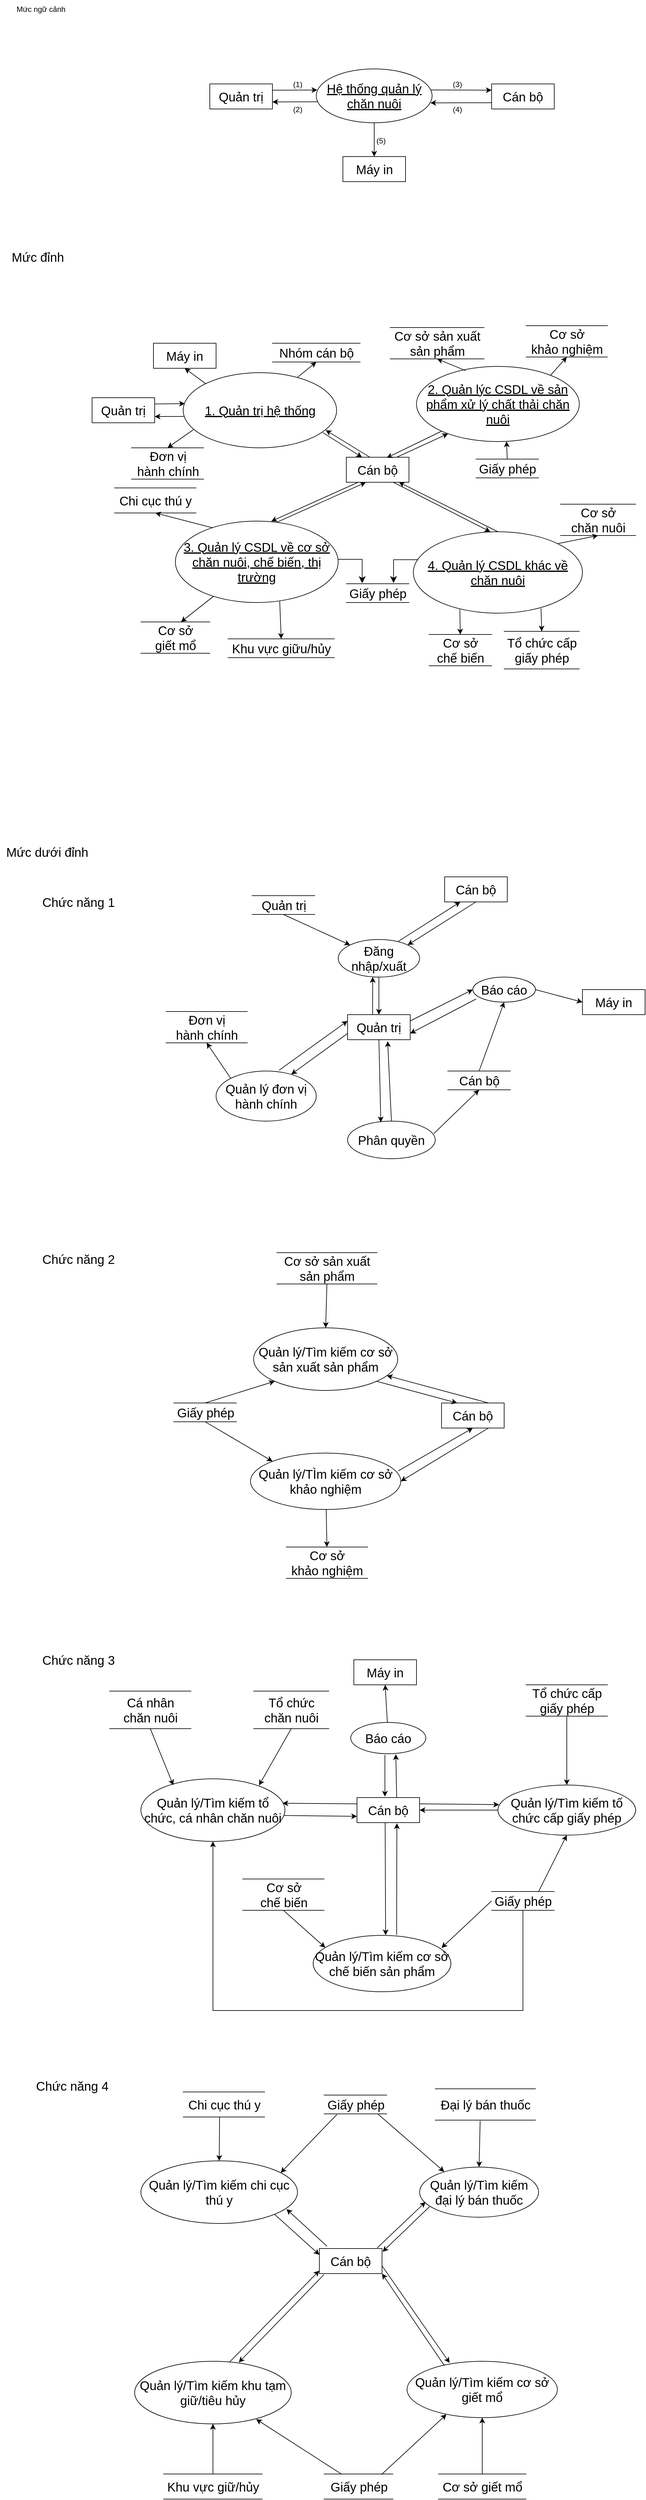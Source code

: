 <mxfile version="21.0.4" type="github">
  <diagram name="Page-1" id="0gvU9ToeIHV35Qbm5U2q">
    <mxGraphModel dx="1877" dy="614" grid="0" gridSize="10" guides="1" tooltips="1" connect="1" arrows="1" fold="1" page="0" pageScale="1" pageWidth="850" pageHeight="1100" math="0" shadow="0">
      <root>
        <mxCell id="0" />
        <mxCell id="1" parent="0" />
        <mxCell id="LT6I_wnhI_jYB2gAYEy_-1" value="Mức ngữ cảnh" style="text;html=1;align=center;verticalAlign=middle;resizable=0;points=[];autosize=1;strokeColor=none;fillColor=none;" parent="1" vertex="1">
          <mxGeometry x="-170" y="70" width="100" height="30" as="geometry" />
        </mxCell>
        <mxCell id="LT6I_wnhI_jYB2gAYEy_-4" value="Máy in" style="whiteSpace=wrap;html=1;align=center;fontSize=20;" parent="1" vertex="1">
          <mxGeometry x="362.5" y="320" width="100" height="40" as="geometry" />
        </mxCell>
        <mxCell id="LT6I_wnhI_jYB2gAYEy_-5" value="Quản trị" style="whiteSpace=wrap;html=1;align=center;fontSize=20;" parent="1" vertex="1">
          <mxGeometry x="150" y="204" width="100" height="40" as="geometry" />
        </mxCell>
        <mxCell id="LT6I_wnhI_jYB2gAYEy_-6" value="Cán bộ" style="whiteSpace=wrap;html=1;align=center;fontSize=20;" parent="1" vertex="1">
          <mxGeometry x="600" y="204" width="100" height="40" as="geometry" />
        </mxCell>
        <mxCell id="LT6I_wnhI_jYB2gAYEy_-8" value="" style="endArrow=classic;html=1;rounded=0;fontSize=20;entryX=0.5;entryY=0;entryDx=0;entryDy=0;exitX=0.5;exitY=1;exitDx=0;exitDy=0;" parent="1" source="LT6I_wnhI_jYB2gAYEy_-24" target="LT6I_wnhI_jYB2gAYEy_-4" edge="1">
          <mxGeometry width="50" height="50" relative="1" as="geometry">
            <mxPoint x="430" y="270" as="sourcePoint" />
            <mxPoint x="320" y="260" as="targetPoint" />
          </mxGeometry>
        </mxCell>
        <mxCell id="LT6I_wnhI_jYB2gAYEy_-10" value="" style="endArrow=classic;html=1;rounded=0;fontSize=20;exitX=0;exitY=0.75;exitDx=0;exitDy=0;entryX=0.985;entryY=0.631;entryDx=0;entryDy=0;entryPerimeter=0;" parent="1" source="LT6I_wnhI_jYB2gAYEy_-6" target="LT6I_wnhI_jYB2gAYEy_-24" edge="1">
          <mxGeometry width="50" height="50" relative="1" as="geometry">
            <mxPoint x="420" y="340" as="sourcePoint" />
            <mxPoint x="520" y="230" as="targetPoint" />
          </mxGeometry>
        </mxCell>
        <mxCell id="LT6I_wnhI_jYB2gAYEy_-11" value="" style="endArrow=classic;html=1;rounded=0;fontSize=20;entryX=0;entryY=0.25;entryDx=0;entryDy=0;exitX=0.99;exitY=0.391;exitDx=0;exitDy=0;exitPerimeter=0;" parent="1" source="LT6I_wnhI_jYB2gAYEy_-24" target="LT6I_wnhI_jYB2gAYEy_-6" edge="1">
          <mxGeometry width="50" height="50" relative="1" as="geometry">
            <mxPoint x="505.0" y="212.5" as="sourcePoint" />
            <mxPoint x="550" y="220" as="targetPoint" />
          </mxGeometry>
        </mxCell>
        <mxCell id="LT6I_wnhI_jYB2gAYEy_-12" value="" style="endArrow=classic;html=1;rounded=0;fontSize=20;entryX=1;entryY=0.719;entryDx=0;entryDy=0;exitX=0.013;exitY=0.61;exitDx=0;exitDy=0;exitPerimeter=0;entryPerimeter=0;" parent="1" source="LT6I_wnhI_jYB2gAYEy_-24" target="LT6I_wnhI_jYB2gAYEy_-5" edge="1">
          <mxGeometry width="50" height="50" relative="1" as="geometry">
            <mxPoint x="345.0" y="235" as="sourcePoint" />
            <mxPoint x="258" y="230" as="targetPoint" />
            <Array as="points" />
          </mxGeometry>
        </mxCell>
        <mxCell id="LT6I_wnhI_jYB2gAYEy_-13" value="" style="endArrow=classic;html=1;rounded=0;fontSize=20;entryX=0.009;entryY=0.392;entryDx=0;entryDy=0;exitX=1;exitY=0.25;exitDx=0;exitDy=0;entryPerimeter=0;" parent="1" source="LT6I_wnhI_jYB2gAYEy_-5" target="LT6I_wnhI_jYB2gAYEy_-24" edge="1">
          <mxGeometry width="50" height="50" relative="1" as="geometry">
            <mxPoint x="260" y="215" as="sourcePoint" />
            <mxPoint x="345.0" y="212.5" as="targetPoint" />
          </mxGeometry>
        </mxCell>
        <mxCell id="LT6I_wnhI_jYB2gAYEy_-15" value="Mức đỉnh" style="text;html=1;align=center;verticalAlign=middle;resizable=0;points=[];autosize=1;strokeColor=none;fillColor=none;fontSize=20;" parent="1" vertex="1">
          <mxGeometry x="-180" y="460" width="110" height="40" as="geometry" />
        </mxCell>
        <mxCell id="LT6I_wnhI_jYB2gAYEy_-24" value="Hệ thống quản lý chăn nuôi" style="ellipse;whiteSpace=wrap;html=1;align=center;fontStyle=4;fontSize=20;" parent="1" vertex="1">
          <mxGeometry x="320" y="180" width="185" height="86" as="geometry" />
        </mxCell>
        <mxCell id="LT6I_wnhI_jYB2gAYEy_-26" value="4. Quản lý CSDL khác về chăn nuôi" style="ellipse;whiteSpace=wrap;html=1;align=center;fontStyle=4;fontSize=20;" parent="1" vertex="1">
          <mxGeometry x="475" y="919" width="270" height="130" as="geometry" />
        </mxCell>
        <mxCell id="LT6I_wnhI_jYB2gAYEy_-27" value="2. Quản lýc CSDL về sản phẩm xử lý chất thải chăn nuôi" style="ellipse;whiteSpace=wrap;html=1;align=center;fontStyle=4;fontSize=20;" parent="1" vertex="1">
          <mxGeometry x="480" y="655" width="260" height="120" as="geometry" />
        </mxCell>
        <mxCell id="LT6I_wnhI_jYB2gAYEy_-28" value="1. Quản trị hệ thống" style="ellipse;whiteSpace=wrap;html=1;align=center;fontStyle=4;fontSize=20;" parent="1" vertex="1">
          <mxGeometry x="107.5" y="665" width="245" height="120" as="geometry" />
        </mxCell>
        <mxCell id="LT6I_wnhI_jYB2gAYEy_-29" value="3. Quản lý CSDL về cơ sở chăn nuôi, chế biến, thị trường" style="ellipse;whiteSpace=wrap;html=1;align=center;fontStyle=4;fontSize=20;" parent="1" vertex="1">
          <mxGeometry x="95" y="902" width="260" height="130" as="geometry" />
        </mxCell>
        <mxCell id="LT6I_wnhI_jYB2gAYEy_-30" value="Quản trị" style="whiteSpace=wrap;html=1;align=center;fontSize=20;" parent="1" vertex="1">
          <mxGeometry x="-38" y="705" width="100" height="40" as="geometry" />
        </mxCell>
        <mxCell id="LT6I_wnhI_jYB2gAYEy_-40" value="Cán bộ" style="whiteSpace=wrap;html=1;align=center;fontSize=20;" parent="1" vertex="1">
          <mxGeometry x="368" y="800" width="100" height="40" as="geometry" />
        </mxCell>
        <mxCell id="LT6I_wnhI_jYB2gAYEy_-41" value="Máy in" style="whiteSpace=wrap;html=1;align=center;fontSize=20;" parent="1" vertex="1">
          <mxGeometry x="60" y="618" width="100" height="40" as="geometry" />
        </mxCell>
        <mxCell id="LT6I_wnhI_jYB2gAYEy_-42" value="Đơn vị&lt;br&gt;hành chính" style="html=1;dashed=0;whitespace=wrap;shape=partialRectangle;right=0;left=0;fontSize=20;" parent="1" vertex="1">
          <mxGeometry x="25" y="785" width="115" height="50" as="geometry" />
        </mxCell>
        <mxCell id="LT6I_wnhI_jYB2gAYEy_-43" value="Nhóm cán bộ" style="html=1;dashed=0;whitespace=wrap;shape=partialRectangle;right=0;left=0;fontSize=20;" parent="1" vertex="1">
          <mxGeometry x="250" y="618" width="140" height="30" as="geometry" />
        </mxCell>
        <mxCell id="LT6I_wnhI_jYB2gAYEy_-44" value="Cơ sở sản xuất &lt;br&gt;sản phẩm" style="html=1;dashed=0;whitespace=wrap;shape=partialRectangle;right=0;left=0;fontSize=20;" parent="1" vertex="1">
          <mxGeometry x="438" y="593" width="150" height="50" as="geometry" />
        </mxCell>
        <mxCell id="LT6I_wnhI_jYB2gAYEy_-45" value="Cơ sở&lt;br&gt;khảo nghiệm" style="html=1;dashed=0;whitespace=wrap;shape=partialRectangle;right=0;left=0;fontSize=20;" parent="1" vertex="1">
          <mxGeometry x="655" y="590" width="130" height="50" as="geometry" />
        </mxCell>
        <mxCell id="LT6I_wnhI_jYB2gAYEy_-46" value="Giấy phép" style="html=1;dashed=0;whitespace=wrap;shape=partialRectangle;right=0;left=0;fontSize=20;" parent="1" vertex="1">
          <mxGeometry x="368" y="1002" width="100" height="30" as="geometry" />
        </mxCell>
        <mxCell id="LT6I_wnhI_jYB2gAYEy_-47" value="Cơ sở&lt;br&gt;chế biến" style="html=1;dashed=0;whitespace=wrap;shape=partialRectangle;right=0;left=0;fontSize=20;" parent="1" vertex="1">
          <mxGeometry x="500" y="1083" width="100" height="50" as="geometry" />
        </mxCell>
        <mxCell id="LT6I_wnhI_jYB2gAYEy_-48" value="Tổ chức cấp&lt;br&gt;giấy phép" style="html=1;dashed=0;whitespace=wrap;shape=partialRectangle;right=0;left=0;fontSize=20;" parent="1" vertex="1">
          <mxGeometry x="620" y="1078" width="120" height="60" as="geometry" />
        </mxCell>
        <mxCell id="LT6I_wnhI_jYB2gAYEy_-49" value="Cơ sở &lt;br&gt;chăn nuôi" style="html=1;dashed=0;whitespace=wrap;shape=partialRectangle;right=0;left=0;fontSize=20;" parent="1" vertex="1">
          <mxGeometry x="710" y="875" width="120" height="50" as="geometry" />
        </mxCell>
        <mxCell id="LT6I_wnhI_jYB2gAYEy_-50" value="Cơ sở&lt;br&gt;giết mổ" style="html=1;dashed=0;whitespace=wrap;shape=partialRectangle;right=0;left=0;fontSize=20;" parent="1" vertex="1">
          <mxGeometry x="40" y="1063" width="110" height="50" as="geometry" />
        </mxCell>
        <mxCell id="LT6I_wnhI_jYB2gAYEy_-51" value="Chi cục thú y" style="html=1;dashed=0;whitespace=wrap;shape=partialRectangle;right=0;left=0;fontSize=20;" parent="1" vertex="1">
          <mxGeometry x="-2" y="849" width="130" height="40" as="geometry" />
        </mxCell>
        <mxCell id="LT6I_wnhI_jYB2gAYEy_-52" value="Khu vực giữu/hủy" style="html=1;dashed=0;whitespace=wrap;shape=partialRectangle;right=0;left=0;fontSize=20;" parent="1" vertex="1">
          <mxGeometry x="179" y="1090" width="170" height="30" as="geometry" />
        </mxCell>
        <mxCell id="LT6I_wnhI_jYB2gAYEy_-53" value="" style="endArrow=classic;html=1;rounded=0;fontSize=20;exitX=1;exitY=0.25;exitDx=0;exitDy=0;entryX=0.011;entryY=0.412;entryDx=0;entryDy=0;entryPerimeter=0;" parent="1" source="LT6I_wnhI_jYB2gAYEy_-30" target="LT6I_wnhI_jYB2gAYEy_-28" edge="1">
          <mxGeometry width="50" height="50" relative="1" as="geometry">
            <mxPoint x="260" y="770" as="sourcePoint" />
            <mxPoint x="310" y="720" as="targetPoint" />
          </mxGeometry>
        </mxCell>
        <mxCell id="LT6I_wnhI_jYB2gAYEy_-54" value="" style="endArrow=classic;html=1;rounded=0;fontSize=20;exitX=0.007;exitY=0.582;exitDx=0;exitDy=0;exitPerimeter=0;entryX=1;entryY=0.75;entryDx=0;entryDy=0;" parent="1" source="LT6I_wnhI_jYB2gAYEy_-28" target="LT6I_wnhI_jYB2gAYEy_-30" edge="1">
          <mxGeometry width="50" height="50" relative="1" as="geometry">
            <mxPoint x="260" y="770" as="sourcePoint" />
            <mxPoint x="310" y="720" as="targetPoint" />
          </mxGeometry>
        </mxCell>
        <mxCell id="LT6I_wnhI_jYB2gAYEy_-55" value="" style="endArrow=classic;html=1;rounded=0;fontSize=20;entryX=0.5;entryY=1;entryDx=0;entryDy=0;exitX=0;exitY=0;exitDx=0;exitDy=0;" parent="1" source="LT6I_wnhI_jYB2gAYEy_-28" target="LT6I_wnhI_jYB2gAYEy_-41" edge="1">
          <mxGeometry width="50" height="50" relative="1" as="geometry">
            <mxPoint x="260" y="770" as="sourcePoint" />
            <mxPoint x="310" y="720" as="targetPoint" />
          </mxGeometry>
        </mxCell>
        <mxCell id="LT6I_wnhI_jYB2gAYEy_-56" value="" style="endArrow=classic;html=1;rounded=0;fontSize=20;exitX=0.744;exitY=0.065;exitDx=0;exitDy=0;exitPerimeter=0;entryX=0.5;entryY=1;entryDx=0;entryDy=0;" parent="1" source="LT6I_wnhI_jYB2gAYEy_-28" target="LT6I_wnhI_jYB2gAYEy_-43" edge="1">
          <mxGeometry width="50" height="50" relative="1" as="geometry">
            <mxPoint x="266.125" y="672.08" as="sourcePoint" />
            <mxPoint x="291" y="630" as="targetPoint" />
          </mxGeometry>
        </mxCell>
        <mxCell id="LT6I_wnhI_jYB2gAYEy_-58" value="" style="endArrow=classic;html=1;rounded=0;fontSize=20;exitX=0.067;exitY=0.758;exitDx=0;exitDy=0;exitPerimeter=0;entryX=0.5;entryY=0;entryDx=0;entryDy=0;" parent="1" source="LT6I_wnhI_jYB2gAYEy_-28" target="LT6I_wnhI_jYB2gAYEy_-42" edge="1">
          <mxGeometry width="50" height="50" relative="1" as="geometry">
            <mxPoint x="260" y="770" as="sourcePoint" />
            <mxPoint x="310" y="720" as="targetPoint" />
          </mxGeometry>
        </mxCell>
        <mxCell id="LT6I_wnhI_jYB2gAYEy_-59" value="" style="endArrow=classic;html=1;rounded=0;fontSize=20;entryX=0.25;entryY=0;entryDx=0;entryDy=0;exitX=0.91;exitY=0.798;exitDx=0;exitDy=0;exitPerimeter=0;" parent="1" source="LT6I_wnhI_jYB2gAYEy_-28" target="LT6I_wnhI_jYB2gAYEy_-40" edge="1">
          <mxGeometry width="50" height="50" relative="1" as="geometry">
            <mxPoint x="260" y="800" as="sourcePoint" />
            <mxPoint x="310" y="740" as="targetPoint" />
          </mxGeometry>
        </mxCell>
        <mxCell id="LT6I_wnhI_jYB2gAYEy_-60" value="" style="endArrow=classic;html=1;rounded=0;fontSize=20;entryX=0.929;entryY=0.765;entryDx=0;entryDy=0;entryPerimeter=0;exitX=0.375;exitY=0;exitDx=0;exitDy=0;exitPerimeter=0;" parent="1" target="LT6I_wnhI_jYB2gAYEy_-28" edge="1" source="LT6I_wnhI_jYB2gAYEy_-40">
          <mxGeometry width="50" height="50" relative="1" as="geometry">
            <mxPoint x="400" y="801" as="sourcePoint" />
            <mxPoint x="341.53" y="764.6" as="targetPoint" />
          </mxGeometry>
        </mxCell>
        <mxCell id="LT6I_wnhI_jYB2gAYEy_-61" value="" style="endArrow=classic;html=1;rounded=0;fontSize=20;entryX=0.589;entryY=0.002;entryDx=0;entryDy=0;entryPerimeter=0;exitX=0.186;exitY=1.003;exitDx=0;exitDy=0;exitPerimeter=0;" parent="1" source="LT6I_wnhI_jYB2gAYEy_-40" target="LT6I_wnhI_jYB2gAYEy_-29" edge="1">
          <mxGeometry width="50" height="50" relative="1" as="geometry">
            <mxPoint x="386.3" y="840.8" as="sourcePoint" />
            <mxPoint x="241.16" y="985" as="targetPoint" />
          </mxGeometry>
        </mxCell>
        <mxCell id="LT6I_wnhI_jYB2gAYEy_-62" value="" style="endArrow=classic;html=1;rounded=0;fontSize=20;entryX=0.646;entryY=0.022;entryDx=0;entryDy=0;entryPerimeter=0;" parent="1" source="LT6I_wnhI_jYB2gAYEy_-27" target="LT6I_wnhI_jYB2gAYEy_-40" edge="1">
          <mxGeometry width="50" height="50" relative="1" as="geometry">
            <mxPoint x="260" y="800" as="sourcePoint" />
            <mxPoint x="427" y="804" as="targetPoint" />
          </mxGeometry>
        </mxCell>
        <mxCell id="LT6I_wnhI_jYB2gAYEy_-63" value="" style="endArrow=classic;html=1;rounded=0;fontSize=20;entryX=0.194;entryY=0.895;entryDx=0;entryDy=0;entryPerimeter=0;exitX=0.805;exitY=0;exitDx=0;exitDy=0;exitPerimeter=0;" parent="1" source="LT6I_wnhI_jYB2gAYEy_-40" target="LT6I_wnhI_jYB2gAYEy_-27" edge="1">
          <mxGeometry width="50" height="50" relative="1" as="geometry">
            <mxPoint x="260" y="800" as="sourcePoint" />
            <mxPoint x="310" y="750" as="targetPoint" />
          </mxGeometry>
        </mxCell>
        <mxCell id="LT6I_wnhI_jYB2gAYEy_-64" value="" style="endArrow=classic;html=1;rounded=0;fontSize=20;exitX=0.626;exitY=0.012;exitDx=0;exitDy=0;exitPerimeter=0;entryX=0.311;entryY=1.002;entryDx=0;entryDy=0;entryPerimeter=0;" parent="1" source="LT6I_wnhI_jYB2gAYEy_-29" target="LT6I_wnhI_jYB2gAYEy_-40" edge="1">
          <mxGeometry width="50" height="50" relative="1" as="geometry">
            <mxPoint x="260" y="830" as="sourcePoint" />
            <mxPoint x="340" y="890" as="targetPoint" />
          </mxGeometry>
        </mxCell>
        <mxCell id="LT6I_wnhI_jYB2gAYEy_-65" value="" style="endArrow=classic;html=1;rounded=0;fontSize=20;entryX=0.839;entryY=0.997;entryDx=0;entryDy=0;exitX=0.5;exitY=0;exitDx=0;exitDy=0;entryPerimeter=0;" parent="1" source="LT6I_wnhI_jYB2gAYEy_-26" target="LT6I_wnhI_jYB2gAYEy_-40" edge="1">
          <mxGeometry width="50" height="50" relative="1" as="geometry">
            <mxPoint x="610" y="980" as="sourcePoint" />
            <mxPoint x="310" y="840" as="targetPoint" />
          </mxGeometry>
        </mxCell>
        <mxCell id="LT6I_wnhI_jYB2gAYEy_-66" value="" style="endArrow=classic;html=1;rounded=0;fontSize=20;entryX=0.455;entryY=0;entryDx=0;entryDy=0;entryPerimeter=0;exitX=0.75;exitY=1;exitDx=0;exitDy=0;" parent="1" source="LT6I_wnhI_jYB2gAYEy_-40" target="LT6I_wnhI_jYB2gAYEy_-26" edge="1">
          <mxGeometry width="50" height="50" relative="1" as="geometry">
            <mxPoint x="260" y="890" as="sourcePoint" />
            <mxPoint x="310" y="840" as="targetPoint" />
          </mxGeometry>
        </mxCell>
        <mxCell id="LT6I_wnhI_jYB2gAYEy_-67" value="" style="endArrow=classic;html=1;rounded=0;fontSize=20;entryX=0.5;entryY=1;entryDx=0;entryDy=0;exitX=0.303;exitY=0.057;exitDx=0;exitDy=0;exitPerimeter=0;" parent="1" source="LT6I_wnhI_jYB2gAYEy_-27" target="LT6I_wnhI_jYB2gAYEy_-44" edge="1">
          <mxGeometry width="50" height="50" relative="1" as="geometry">
            <mxPoint x="260" y="790" as="sourcePoint" />
            <mxPoint x="310" y="740" as="targetPoint" />
          </mxGeometry>
        </mxCell>
        <mxCell id="LT6I_wnhI_jYB2gAYEy_-68" value="" style="endArrow=classic;html=1;rounded=0;fontSize=20;entryX=0.5;entryY=1;entryDx=0;entryDy=0;exitX=0.822;exitY=0.122;exitDx=0;exitDy=0;exitPerimeter=0;" parent="1" source="LT6I_wnhI_jYB2gAYEy_-27" target="LT6I_wnhI_jYB2gAYEy_-45" edge="1">
          <mxGeometry width="50" height="50" relative="1" as="geometry">
            <mxPoint x="260" y="790" as="sourcePoint" />
            <mxPoint x="710" y="630" as="targetPoint" />
          </mxGeometry>
        </mxCell>
        <mxCell id="LT6I_wnhI_jYB2gAYEy_-69" value="" style="endArrow=classic;html=1;rounded=0;fontSize=20;exitX=0.231;exitY=0.084;exitDx=0;exitDy=0;exitPerimeter=0;entryX=0.5;entryY=1;entryDx=0;entryDy=0;" parent="1" source="LT6I_wnhI_jYB2gAYEy_-29" target="LT6I_wnhI_jYB2gAYEy_-51" edge="1">
          <mxGeometry width="50" height="50" relative="1" as="geometry">
            <mxPoint x="220" y="1000" as="sourcePoint" />
            <mxPoint x="270" y="950" as="targetPoint" />
          </mxGeometry>
        </mxCell>
        <mxCell id="LT6I_wnhI_jYB2gAYEy_-70" value="" style="endArrow=classic;html=1;rounded=0;fontSize=20;entryX=0.5;entryY=0;entryDx=0;entryDy=0;exitX=0.641;exitY=0.986;exitDx=0;exitDy=0;exitPerimeter=0;" parent="1" source="LT6I_wnhI_jYB2gAYEy_-29" target="LT6I_wnhI_jYB2gAYEy_-52" edge="1">
          <mxGeometry width="50" height="50" relative="1" as="geometry">
            <mxPoint x="281" y="1036" as="sourcePoint" />
            <mxPoint x="270" y="1020" as="targetPoint" />
          </mxGeometry>
        </mxCell>
        <mxCell id="LT6I_wnhI_jYB2gAYEy_-71" value="" style="endArrow=classic;html=1;rounded=0;fontSize=20;entryX=0.582;entryY=0;entryDx=0;entryDy=0;entryPerimeter=0;" parent="1" source="LT6I_wnhI_jYB2gAYEy_-29" target="LT6I_wnhI_jYB2gAYEy_-50" edge="1">
          <mxGeometry width="50" height="50" relative="1" as="geometry">
            <mxPoint x="220" y="1070" as="sourcePoint" />
            <mxPoint x="104" y="1062" as="targetPoint" />
          </mxGeometry>
        </mxCell>
        <mxCell id="LT6I_wnhI_jYB2gAYEy_-72" value="" style="endArrow=classic;html=1;rounded=0;fontSize=20;exitX=0.755;exitY=0.941;exitDx=0;exitDy=0;exitPerimeter=0;entryX=0.5;entryY=0;entryDx=0;entryDy=0;" parent="1" source="LT6I_wnhI_jYB2gAYEy_-26" target="LT6I_wnhI_jYB2gAYEy_-48" edge="1">
          <mxGeometry width="50" height="50" relative="1" as="geometry">
            <mxPoint x="660" y="1120" as="sourcePoint" />
            <mxPoint x="500" y="1020" as="targetPoint" />
          </mxGeometry>
        </mxCell>
        <mxCell id="LT6I_wnhI_jYB2gAYEy_-73" value="" style="endArrow=classic;html=1;rounded=0;fontSize=20;exitX=0.275;exitY=0.953;exitDx=0;exitDy=0;exitPerimeter=0;entryX=0.5;entryY=0;entryDx=0;entryDy=0;" parent="1" source="LT6I_wnhI_jYB2gAYEy_-26" target="LT6I_wnhI_jYB2gAYEy_-47" edge="1">
          <mxGeometry width="50" height="50" relative="1" as="geometry">
            <mxPoint x="450" y="1070" as="sourcePoint" />
            <mxPoint x="500" y="1020" as="targetPoint" />
          </mxGeometry>
        </mxCell>
        <mxCell id="LT6I_wnhI_jYB2gAYEy_-74" value="" style="endArrow=classic;html=1;rounded=0;fontSize=20;entryX=0.5;entryY=1;entryDx=0;entryDy=0;exitX=1;exitY=0;exitDx=0;exitDy=0;" parent="1" source="LT6I_wnhI_jYB2gAYEy_-26" target="LT6I_wnhI_jYB2gAYEy_-49" edge="1">
          <mxGeometry width="50" height="50" relative="1" as="geometry">
            <mxPoint x="450" y="1070" as="sourcePoint" />
            <mxPoint x="500" y="1020" as="targetPoint" />
          </mxGeometry>
        </mxCell>
        <mxCell id="LT6I_wnhI_jYB2gAYEy_-76" value="" style="edgeStyle=segmentEdgeStyle;endArrow=classic;html=1;curved=0;rounded=0;endSize=8;startSize=8;fontSize=20;exitX=1;exitY=0.469;exitDx=0;exitDy=0;entryX=0.253;entryY=-0.028;entryDx=0;entryDy=0;entryPerimeter=0;exitPerimeter=0;" parent="1" source="LT6I_wnhI_jYB2gAYEy_-29" target="LT6I_wnhI_jYB2gAYEy_-46" edge="1">
          <mxGeometry width="50" height="50" relative="1" as="geometry">
            <mxPoint x="320" y="960" as="sourcePoint" />
            <mxPoint x="393" y="996" as="targetPoint" />
          </mxGeometry>
        </mxCell>
        <mxCell id="LT6I_wnhI_jYB2gAYEy_-77" value="" style="edgeStyle=segmentEdgeStyle;endArrow=classic;html=1;curved=0;rounded=0;endSize=8;startSize=8;fontSize=20;entryX=0.754;entryY=-0.037;entryDx=0;entryDy=0;entryPerimeter=0;exitX=0.029;exitY=0.343;exitDx=0;exitDy=0;exitPerimeter=0;" parent="1" source="LT6I_wnhI_jYB2gAYEy_-26" target="LT6I_wnhI_jYB2gAYEy_-46" edge="1">
          <mxGeometry width="50" height="50" relative="1" as="geometry">
            <mxPoint x="320" y="960" as="sourcePoint" />
            <mxPoint x="443" y="998" as="targetPoint" />
          </mxGeometry>
        </mxCell>
        <mxCell id="LT6I_wnhI_jYB2gAYEy_-78" value="Mức dưới đỉnh" style="text;html=1;align=center;verticalAlign=middle;resizable=0;points=[];autosize=1;strokeColor=none;fillColor=none;fontSize=20;" parent="1" vertex="1">
          <mxGeometry x="-185" y="1410" width="150" height="40" as="geometry" />
        </mxCell>
        <mxCell id="LT6I_wnhI_jYB2gAYEy_-79" value="Quản trị" style="whiteSpace=wrap;html=1;align=center;fontSize=20;" parent="1" vertex="1">
          <mxGeometry x="370" y="1690" width="100" height="40" as="geometry" />
        </mxCell>
        <mxCell id="LT6I_wnhI_jYB2gAYEy_-80" value="Cán bộ" style="whiteSpace=wrap;html=1;align=center;fontSize=20;" parent="1" vertex="1">
          <mxGeometry x="525" y="1470" width="100" height="40" as="geometry" />
        </mxCell>
        <mxCell id="LT6I_wnhI_jYB2gAYEy_-82" value="Máy in" style="whiteSpace=wrap;html=1;align=center;fontSize=20;" parent="1" vertex="1">
          <mxGeometry x="745" y="1650" width="100" height="40" as="geometry" />
        </mxCell>
        <mxCell id="LT6I_wnhI_jYB2gAYEy_-83" value="Đăng nhập/xuất" style="ellipse;whiteSpace=wrap;html=1;align=center;fontSize=20;" parent="1" vertex="1">
          <mxGeometry x="355" y="1570" width="130" height="60" as="geometry" />
        </mxCell>
        <mxCell id="LT6I_wnhI_jYB2gAYEy_-84" value="Quản trị" style="html=1;dashed=0;whitespace=wrap;shape=partialRectangle;right=0;left=0;fontSize=20;" parent="1" vertex="1">
          <mxGeometry x="217.5" y="1500" width="100" height="30" as="geometry" />
        </mxCell>
        <mxCell id="LT6I_wnhI_jYB2gAYEy_-85" value="Cán bộ" style="html=1;dashed=0;whitespace=wrap;shape=partialRectangle;right=0;left=0;fontSize=20;" parent="1" vertex="1">
          <mxGeometry x="530" y="1780" width="100" height="30" as="geometry" />
        </mxCell>
        <mxCell id="LT6I_wnhI_jYB2gAYEy_-87" value="Quản lý đơn vị hành chính" style="ellipse;whiteSpace=wrap;html=1;align=center;fontSize=20;" parent="1" vertex="1">
          <mxGeometry x="160" y="1780" width="160" height="80" as="geometry" />
        </mxCell>
        <mxCell id="LT6I_wnhI_jYB2gAYEy_-88" value="Đơn vị&lt;br&gt;hành chính" style="html=1;dashed=0;whitespace=wrap;shape=partialRectangle;right=0;left=0;fontSize=20;" parent="1" vertex="1">
          <mxGeometry x="80" y="1685" width="130" height="50" as="geometry" />
        </mxCell>
        <mxCell id="LT6I_wnhI_jYB2gAYEy_-89" value="Phân quyền" style="ellipse;whiteSpace=wrap;html=1;align=center;fontSize=20;" parent="1" vertex="1">
          <mxGeometry x="370" y="1860" width="140" height="60" as="geometry" />
        </mxCell>
        <mxCell id="LT6I_wnhI_jYB2gAYEy_-90" value="Báo cáo" style="ellipse;whiteSpace=wrap;html=1;align=center;fontSize=20;" parent="1" vertex="1">
          <mxGeometry x="570" y="1630" width="100" height="40" as="geometry" />
        </mxCell>
        <mxCell id="LT6I_wnhI_jYB2gAYEy_-92" value="" style="endArrow=classic;html=1;rounded=0;fontSize=20;exitX=0.4;exitY=0;exitDx=0;exitDy=0;exitPerimeter=0;entryX=0.424;entryY=0.998;entryDx=0;entryDy=0;entryPerimeter=0;" parent="1" source="LT6I_wnhI_jYB2gAYEy_-79" target="LT6I_wnhI_jYB2gAYEy_-83" edge="1">
          <mxGeometry width="50" height="50" relative="1" as="geometry">
            <mxPoint x="490" y="1730" as="sourcePoint" />
            <mxPoint x="540" y="1680" as="targetPoint" />
            <Array as="points" />
          </mxGeometry>
        </mxCell>
        <mxCell id="LT6I_wnhI_jYB2gAYEy_-93" value="" style="endArrow=classic;html=1;rounded=0;fontSize=20;exitX=0.5;exitY=1;exitDx=0;exitDy=0;entryX=0.5;entryY=0;entryDx=0;entryDy=0;" parent="1" source="LT6I_wnhI_jYB2gAYEy_-83" target="LT6I_wnhI_jYB2gAYEy_-79" edge="1">
          <mxGeometry width="50" height="50" relative="1" as="geometry">
            <mxPoint x="420" y="1680" as="sourcePoint" />
            <mxPoint x="470" y="1630" as="targetPoint" />
          </mxGeometry>
        </mxCell>
        <mxCell id="LT6I_wnhI_jYB2gAYEy_-94" value="" style="endArrow=classic;html=1;rounded=0;fontSize=20;entryX=0;entryY=0.5;entryDx=0;entryDy=0;exitX=1;exitY=0.25;exitDx=0;exitDy=0;" parent="1" source="LT6I_wnhI_jYB2gAYEy_-79" target="LT6I_wnhI_jYB2gAYEy_-90" edge="1">
          <mxGeometry width="50" height="50" relative="1" as="geometry">
            <mxPoint x="420" y="1620" as="sourcePoint" />
            <mxPoint x="470" y="1570" as="targetPoint" />
          </mxGeometry>
        </mxCell>
        <mxCell id="LT6I_wnhI_jYB2gAYEy_-95" value="" style="endArrow=classic;html=1;rounded=0;fontSize=20;exitX=0.5;exitY=1;exitDx=0;exitDy=0;entryX=0;entryY=0;entryDx=0;entryDy=0;" parent="1" source="LT6I_wnhI_jYB2gAYEy_-84" target="LT6I_wnhI_jYB2gAYEy_-83" edge="1">
          <mxGeometry width="50" height="50" relative="1" as="geometry">
            <mxPoint x="420" y="1620" as="sourcePoint" />
            <mxPoint x="470" y="1570" as="targetPoint" />
          </mxGeometry>
        </mxCell>
        <mxCell id="LT6I_wnhI_jYB2gAYEy_-96" value="" style="endArrow=classic;html=1;rounded=0;fontSize=20;exitX=0.052;exitY=0.875;exitDx=0;exitDy=0;entryX=1;entryY=0.75;entryDx=0;entryDy=0;exitPerimeter=0;" parent="1" source="LT6I_wnhI_jYB2gAYEy_-90" target="LT6I_wnhI_jYB2gAYEy_-79" edge="1">
          <mxGeometry width="50" height="50" relative="1" as="geometry">
            <mxPoint x="420" y="1620" as="sourcePoint" />
            <mxPoint x="470" y="1570" as="targetPoint" />
          </mxGeometry>
        </mxCell>
        <mxCell id="LT6I_wnhI_jYB2gAYEy_-97" value="" style="endArrow=classic;html=1;rounded=0;fontSize=20;entryX=0;entryY=0.5;entryDx=0;entryDy=0;exitX=1;exitY=0.5;exitDx=0;exitDy=0;" parent="1" source="LT6I_wnhI_jYB2gAYEy_-90" target="LT6I_wnhI_jYB2gAYEy_-82" edge="1">
          <mxGeometry width="50" height="50" relative="1" as="geometry">
            <mxPoint x="420" y="1620" as="sourcePoint" />
            <mxPoint x="470" y="1570" as="targetPoint" />
          </mxGeometry>
        </mxCell>
        <mxCell id="LT6I_wnhI_jYB2gAYEy_-98" value="" style="endArrow=classic;html=1;rounded=0;fontSize=20;exitX=0;exitY=0.75;exitDx=0;exitDy=0;entryX=0.75;entryY=0.067;entryDx=0;entryDy=0;entryPerimeter=0;" parent="1" source="LT6I_wnhI_jYB2gAYEy_-79" target="LT6I_wnhI_jYB2gAYEy_-87" edge="1">
          <mxGeometry width="50" height="50" relative="1" as="geometry">
            <mxPoint x="420" y="1730" as="sourcePoint" />
            <mxPoint x="470" y="1680" as="targetPoint" />
          </mxGeometry>
        </mxCell>
        <mxCell id="LT6I_wnhI_jYB2gAYEy_-99" value="" style="endArrow=classic;html=1;rounded=0;fontSize=20;exitX=0.629;exitY=-0.016;exitDx=0;exitDy=0;exitPerimeter=0;entryX=0;entryY=0.25;entryDx=0;entryDy=0;" parent="1" source="LT6I_wnhI_jYB2gAYEy_-87" target="LT6I_wnhI_jYB2gAYEy_-79" edge="1">
          <mxGeometry width="50" height="50" relative="1" as="geometry">
            <mxPoint x="270" y="1750" as="sourcePoint" />
            <mxPoint x="320" y="1700" as="targetPoint" />
          </mxGeometry>
        </mxCell>
        <mxCell id="LT6I_wnhI_jYB2gAYEy_-100" value="" style="endArrow=classic;html=1;rounded=0;fontSize=20;exitX=0;exitY=0;exitDx=0;exitDy=0;entryX=0.5;entryY=1;entryDx=0;entryDy=0;" parent="1" source="LT6I_wnhI_jYB2gAYEy_-87" target="LT6I_wnhI_jYB2gAYEy_-88" edge="1">
          <mxGeometry width="50" height="50" relative="1" as="geometry">
            <mxPoint x="420" y="1730" as="sourcePoint" />
            <mxPoint x="470" y="1680" as="targetPoint" />
          </mxGeometry>
        </mxCell>
        <mxCell id="LT6I_wnhI_jYB2gAYEy_-101" value="" style="endArrow=classic;html=1;rounded=0;fontSize=20;entryX=1;entryY=0;entryDx=0;entryDy=0;exitX=0.5;exitY=1;exitDx=0;exitDy=0;" parent="1" source="LT6I_wnhI_jYB2gAYEy_-80" target="LT6I_wnhI_jYB2gAYEy_-83" edge="1">
          <mxGeometry width="50" height="50" relative="1" as="geometry">
            <mxPoint x="390" y="1720" as="sourcePoint" />
            <mxPoint x="440" y="1670" as="targetPoint" />
          </mxGeometry>
        </mxCell>
        <mxCell id="LT6I_wnhI_jYB2gAYEy_-102" value="" style="endArrow=classic;html=1;rounded=0;fontSize=20;entryX=0.25;entryY=1;entryDx=0;entryDy=0;exitX=0.735;exitY=0.054;exitDx=0;exitDy=0;exitPerimeter=0;" parent="1" source="LT6I_wnhI_jYB2gAYEy_-83" target="LT6I_wnhI_jYB2gAYEy_-80" edge="1">
          <mxGeometry width="50" height="50" relative="1" as="geometry">
            <mxPoint x="390" y="1720" as="sourcePoint" />
            <mxPoint x="440" y="1670" as="targetPoint" />
          </mxGeometry>
        </mxCell>
        <mxCell id="LT6I_wnhI_jYB2gAYEy_-103" value="" style="endArrow=classic;html=1;rounded=0;fontSize=20;entryX=0.5;entryY=1;entryDx=0;entryDy=0;exitX=0.5;exitY=0;exitDx=0;exitDy=0;" parent="1" source="LT6I_wnhI_jYB2gAYEy_-85" target="LT6I_wnhI_jYB2gAYEy_-90" edge="1">
          <mxGeometry width="50" height="50" relative="1" as="geometry">
            <mxPoint x="390" y="1800" as="sourcePoint" />
            <mxPoint x="440" y="1750" as="targetPoint" />
          </mxGeometry>
        </mxCell>
        <mxCell id="LT6I_wnhI_jYB2gAYEy_-104" value="" style="endArrow=classic;html=1;rounded=0;fontSize=20;entryX=0.5;entryY=1;entryDx=0;entryDy=0;exitX=0.984;exitY=0.331;exitDx=0;exitDy=0;exitPerimeter=0;" parent="1" source="LT6I_wnhI_jYB2gAYEy_-89" target="LT6I_wnhI_jYB2gAYEy_-85" edge="1">
          <mxGeometry width="50" height="50" relative="1" as="geometry">
            <mxPoint x="390" y="1800" as="sourcePoint" />
            <mxPoint x="440" y="1750" as="targetPoint" />
          </mxGeometry>
        </mxCell>
        <mxCell id="LT6I_wnhI_jYB2gAYEy_-105" value="" style="endArrow=classic;html=1;rounded=0;fontSize=20;exitX=0.5;exitY=0;exitDx=0;exitDy=0;entryX=0.64;entryY=1.061;entryDx=0;entryDy=0;entryPerimeter=0;" parent="1" source="LT6I_wnhI_jYB2gAYEy_-89" target="LT6I_wnhI_jYB2gAYEy_-79" edge="1">
          <mxGeometry width="50" height="50" relative="1" as="geometry">
            <mxPoint x="390" y="1800" as="sourcePoint" />
            <mxPoint x="440" y="1750" as="targetPoint" />
          </mxGeometry>
        </mxCell>
        <mxCell id="LT6I_wnhI_jYB2gAYEy_-106" value="" style="endArrow=classic;html=1;rounded=0;fontSize=20;entryX=0.379;entryY=0.031;entryDx=0;entryDy=0;entryPerimeter=0;exitX=0.5;exitY=1;exitDx=0;exitDy=0;" parent="1" source="LT6I_wnhI_jYB2gAYEy_-79" target="LT6I_wnhI_jYB2gAYEy_-89" edge="1">
          <mxGeometry width="50" height="50" relative="1" as="geometry">
            <mxPoint x="412" y="1740" as="sourcePoint" />
            <mxPoint x="440" y="1750" as="targetPoint" />
          </mxGeometry>
        </mxCell>
        <mxCell id="LT6I_wnhI_jYB2gAYEy_-107" value="Chức năng 1" style="text;html=1;align=center;verticalAlign=middle;resizable=0;points=[];autosize=1;strokeColor=none;fillColor=none;fontSize=20;" parent="1" vertex="1">
          <mxGeometry x="-130" y="1490" width="140" height="40" as="geometry" />
        </mxCell>
        <mxCell id="LT6I_wnhI_jYB2gAYEy_-108" value="Chức năng 2" style="text;html=1;align=center;verticalAlign=middle;resizable=0;points=[];autosize=1;strokeColor=none;fillColor=none;fontSize=20;" parent="1" vertex="1">
          <mxGeometry x="-130" y="2060" width="140" height="40" as="geometry" />
        </mxCell>
        <mxCell id="LT6I_wnhI_jYB2gAYEy_-109" value="Quản lý/Tìm kiếm cơ sở sản xuất sản phẩm" style="ellipse;whiteSpace=wrap;html=1;align=center;fontSize=20;" parent="1" vertex="1">
          <mxGeometry x="220" y="2190" width="230" height="100" as="geometry" />
        </mxCell>
        <mxCell id="LT6I_wnhI_jYB2gAYEy_-110" value="Quản lý/TÌm kiếm cơ sở khảo nghiệm" style="ellipse;whiteSpace=wrap;html=1;align=center;fontSize=20;" parent="1" vertex="1">
          <mxGeometry x="215" y="2390" width="240" height="90" as="geometry" />
        </mxCell>
        <mxCell id="LT6I_wnhI_jYB2gAYEy_-111" value="Cán bộ" style="whiteSpace=wrap;html=1;align=center;fontSize=20;" parent="1" vertex="1">
          <mxGeometry x="520" y="2310" width="100" height="40" as="geometry" />
        </mxCell>
        <mxCell id="LT6I_wnhI_jYB2gAYEy_-112" value="Cơ sở &lt;br&gt;khảo nghiệm" style="html=1;dashed=0;whitespace=wrap;shape=partialRectangle;right=0;left=0;fontSize=20;" parent="1" vertex="1">
          <mxGeometry x="272" y="2540" width="130" height="50" as="geometry" />
        </mxCell>
        <mxCell id="LT6I_wnhI_jYB2gAYEy_-113" value="Cơ sở sản xuất&lt;br&gt;sản phẩm" style="html=1;dashed=0;whitespace=wrap;shape=partialRectangle;right=0;left=0;fontSize=20;" parent="1" vertex="1">
          <mxGeometry x="257" y="2070" width="160" height="50" as="geometry" />
        </mxCell>
        <mxCell id="LT6I_wnhI_jYB2gAYEy_-114" value="Giấy phép" style="html=1;dashed=0;whitespace=wrap;shape=partialRectangle;right=0;left=0;fontSize=20;" parent="1" vertex="1">
          <mxGeometry x="92.5" y="2310" width="100" height="30" as="geometry" />
        </mxCell>
        <mxCell id="LT6I_wnhI_jYB2gAYEy_-115" value="" style="endArrow=classic;html=1;rounded=0;fontSize=20;exitX=0.75;exitY=1;exitDx=0;exitDy=0;entryX=1;entryY=0.5;entryDx=0;entryDy=0;" parent="1" source="LT6I_wnhI_jYB2gAYEy_-111" target="LT6I_wnhI_jYB2gAYEy_-110" edge="1">
          <mxGeometry width="50" height="50" relative="1" as="geometry">
            <mxPoint x="370" y="2320" as="sourcePoint" />
            <mxPoint x="420" y="2270" as="targetPoint" />
          </mxGeometry>
        </mxCell>
        <mxCell id="LT6I_wnhI_jYB2gAYEy_-116" value="" style="endArrow=classic;html=1;rounded=0;fontSize=20;exitX=0.75;exitY=0;exitDx=0;exitDy=0;" parent="1" source="LT6I_wnhI_jYB2gAYEy_-111" target="LT6I_wnhI_jYB2gAYEy_-109" edge="1">
          <mxGeometry width="50" height="50" relative="1" as="geometry">
            <mxPoint x="370" y="2320" as="sourcePoint" />
            <mxPoint x="420" y="2270" as="targetPoint" />
          </mxGeometry>
        </mxCell>
        <mxCell id="LT6I_wnhI_jYB2gAYEy_-117" value="" style="endArrow=classic;html=1;rounded=0;fontSize=20;exitX=0.5;exitY=0;exitDx=0;exitDy=0;entryX=0;entryY=1;entryDx=0;entryDy=0;" parent="1" source="LT6I_wnhI_jYB2gAYEy_-114" target="LT6I_wnhI_jYB2gAYEy_-109" edge="1">
          <mxGeometry width="50" height="50" relative="1" as="geometry">
            <mxPoint x="370" y="2320" as="sourcePoint" />
            <mxPoint x="420" y="2270" as="targetPoint" />
          </mxGeometry>
        </mxCell>
        <mxCell id="LT6I_wnhI_jYB2gAYEy_-118" value="" style="endArrow=classic;html=1;rounded=0;fontSize=20;entryX=0.5;entryY=1;entryDx=0;entryDy=0;exitX=0.984;exitY=0.315;exitDx=0;exitDy=0;exitPerimeter=0;" parent="1" source="LT6I_wnhI_jYB2gAYEy_-110" target="LT6I_wnhI_jYB2gAYEy_-111" edge="1">
          <mxGeometry width="50" height="50" relative="1" as="geometry">
            <mxPoint x="370" y="2320" as="sourcePoint" />
            <mxPoint x="420" y="2270" as="targetPoint" />
          </mxGeometry>
        </mxCell>
        <mxCell id="LT6I_wnhI_jYB2gAYEy_-119" value="" style="endArrow=classic;html=1;rounded=0;fontSize=20;entryX=0.25;entryY=0;entryDx=0;entryDy=0;exitX=1;exitY=1;exitDx=0;exitDy=0;" parent="1" source="LT6I_wnhI_jYB2gAYEy_-109" target="LT6I_wnhI_jYB2gAYEy_-111" edge="1">
          <mxGeometry width="50" height="50" relative="1" as="geometry">
            <mxPoint x="330" y="2430" as="sourcePoint" />
            <mxPoint x="380" y="2380" as="targetPoint" />
          </mxGeometry>
        </mxCell>
        <mxCell id="LT6I_wnhI_jYB2gAYEy_-120" value="" style="endArrow=classic;html=1;rounded=0;fontSize=20;exitX=0.5;exitY=1;exitDx=0;exitDy=0;entryX=0.5;entryY=0;entryDx=0;entryDy=0;" parent="1" source="LT6I_wnhI_jYB2gAYEy_-113" target="LT6I_wnhI_jYB2gAYEy_-109" edge="1">
          <mxGeometry width="50" height="50" relative="1" as="geometry">
            <mxPoint x="370" y="2320" as="sourcePoint" />
            <mxPoint x="420" y="2270" as="targetPoint" />
          </mxGeometry>
        </mxCell>
        <mxCell id="LT6I_wnhI_jYB2gAYEy_-121" value="" style="endArrow=classic;html=1;rounded=0;fontSize=20;entryX=0.5;entryY=0;entryDx=0;entryDy=0;" parent="1" source="LT6I_wnhI_jYB2gAYEy_-110" target="LT6I_wnhI_jYB2gAYEy_-112" edge="1">
          <mxGeometry width="50" height="50" relative="1" as="geometry">
            <mxPoint x="370" y="2450" as="sourcePoint" />
            <mxPoint x="420" y="2400" as="targetPoint" />
          </mxGeometry>
        </mxCell>
        <mxCell id="LT6I_wnhI_jYB2gAYEy_-123" value="" style="endArrow=classic;html=1;rounded=0;fontSize=20;exitX=0.5;exitY=1;exitDx=0;exitDy=0;entryX=0;entryY=0;entryDx=0;entryDy=0;" parent="1" source="LT6I_wnhI_jYB2gAYEy_-114" target="LT6I_wnhI_jYB2gAYEy_-110" edge="1">
          <mxGeometry width="50" height="50" relative="1" as="geometry">
            <mxPoint x="370" y="2450" as="sourcePoint" />
            <mxPoint x="420" y="2400" as="targetPoint" />
          </mxGeometry>
        </mxCell>
        <mxCell id="LT6I_wnhI_jYB2gAYEy_-124" value="Chức năng 3" style="text;html=1;align=center;verticalAlign=middle;resizable=0;points=[];autosize=1;strokeColor=none;fillColor=none;fontSize=20;" parent="1" vertex="1">
          <mxGeometry x="-130" y="2700" width="140" height="40" as="geometry" />
        </mxCell>
        <mxCell id="LT6I_wnhI_jYB2gAYEy_-125" value="Cán bộ" style="whiteSpace=wrap;html=1;align=center;fontSize=20;" parent="1" vertex="1">
          <mxGeometry x="385" y="2940" width="100" height="40" as="geometry" />
        </mxCell>
        <mxCell id="LT6I_wnhI_jYB2gAYEy_-126" value="Quản lý/Tìm kiếm cơ sở chế biến sản phẩm" style="ellipse;whiteSpace=wrap;html=1;align=center;fontSize=20;" parent="1" vertex="1">
          <mxGeometry x="315" y="3160" width="220" height="90" as="geometry" />
        </mxCell>
        <mxCell id="LT6I_wnhI_jYB2gAYEy_-127" value="Quản lý/Tìm kiếm tố chức cấp giấy phép" style="ellipse;whiteSpace=wrap;html=1;align=center;fontSize=20;" parent="1" vertex="1">
          <mxGeometry x="610" y="2920" width="220" height="80" as="geometry" />
        </mxCell>
        <mxCell id="LT6I_wnhI_jYB2gAYEy_-128" value="Báo cáo" style="ellipse;whiteSpace=wrap;html=1;align=center;fontSize=20;" parent="1" vertex="1">
          <mxGeometry x="375" y="2820" width="120" height="50" as="geometry" />
        </mxCell>
        <mxCell id="LT6I_wnhI_jYB2gAYEy_-129" value="Quản lý/Tìm kiếm tổ chức, cá nhân chăn nuôi" style="ellipse;whiteSpace=wrap;html=1;align=center;fontSize=20;" parent="1" vertex="1">
          <mxGeometry x="40" y="2910" width="230" height="100" as="geometry" />
        </mxCell>
        <mxCell id="LT6I_wnhI_jYB2gAYEy_-130" value="Máy in" style="whiteSpace=wrap;html=1;align=center;fontSize=20;" parent="1" vertex="1">
          <mxGeometry x="380" y="2720" width="100" height="40" as="geometry" />
        </mxCell>
        <mxCell id="LT6I_wnhI_jYB2gAYEy_-131" value="Giấy phép" style="html=1;dashed=0;whitespace=wrap;shape=partialRectangle;right=0;left=0;fontSize=20;" parent="1" vertex="1">
          <mxGeometry x="600" y="3090" width="100" height="30" as="geometry" />
        </mxCell>
        <mxCell id="LT6I_wnhI_jYB2gAYEy_-134" value="" style="endArrow=classic;html=1;rounded=0;fontSize=20;exitX=0.455;exitY=1.035;exitDx=0;exitDy=0;exitPerimeter=0;entryX=0.446;entryY=-0.04;entryDx=0;entryDy=0;entryPerimeter=0;" parent="1" source="LT6I_wnhI_jYB2gAYEy_-128" target="LT6I_wnhI_jYB2gAYEy_-125" edge="1">
          <mxGeometry width="50" height="50" relative="1" as="geometry">
            <mxPoint x="420" y="2880" as="sourcePoint" />
            <mxPoint x="420" y="2950" as="targetPoint" />
            <Array as="points" />
          </mxGeometry>
        </mxCell>
        <mxCell id="LT6I_wnhI_jYB2gAYEy_-135" value="" style="endArrow=classic;html=1;rounded=0;fontSize=20;entryX=0.6;entryY=1.016;entryDx=0;entryDy=0;entryPerimeter=0;exitX=0.634;exitY=0.007;exitDx=0;exitDy=0;exitPerimeter=0;" parent="1" source="LT6I_wnhI_jYB2gAYEy_-125" target="LT6I_wnhI_jYB2gAYEy_-128" edge="1">
          <mxGeometry width="50" height="50" relative="1" as="geometry">
            <mxPoint x="370" y="3000" as="sourcePoint" />
            <mxPoint x="420" y="2950" as="targetPoint" />
            <Array as="points" />
          </mxGeometry>
        </mxCell>
        <mxCell id="LT6I_wnhI_jYB2gAYEy_-136" value="" style="endArrow=classic;html=1;rounded=0;fontSize=20;entryX=0.5;entryY=1;entryDx=0;entryDy=0;" parent="1" source="LT6I_wnhI_jYB2gAYEy_-128" target="LT6I_wnhI_jYB2gAYEy_-130" edge="1">
          <mxGeometry width="50" height="50" relative="1" as="geometry">
            <mxPoint x="400" y="2850" as="sourcePoint" />
            <mxPoint x="450" y="2800" as="targetPoint" />
          </mxGeometry>
        </mxCell>
        <mxCell id="LT6I_wnhI_jYB2gAYEy_-137" value="" style="endArrow=classic;html=1;rounded=0;fontSize=20;entryX=1;entryY=0.5;entryDx=0;entryDy=0;" parent="1" source="LT6I_wnhI_jYB2gAYEy_-127" target="LT6I_wnhI_jYB2gAYEy_-125" edge="1">
          <mxGeometry width="50" height="50" relative="1" as="geometry">
            <mxPoint x="610" y="2970" as="sourcePoint" />
            <mxPoint x="660" y="3050" as="targetPoint" />
          </mxGeometry>
        </mxCell>
        <mxCell id="LT6I_wnhI_jYB2gAYEy_-138" value="" style="endArrow=classic;html=1;rounded=0;fontSize=20;exitX=1;exitY=0.25;exitDx=0;exitDy=0;entryX=0.009;entryY=0.391;entryDx=0;entryDy=0;entryPerimeter=0;" parent="1" source="LT6I_wnhI_jYB2gAYEy_-125" target="LT6I_wnhI_jYB2gAYEy_-127" edge="1">
          <mxGeometry width="50" height="50" relative="1" as="geometry">
            <mxPoint x="610" y="3100" as="sourcePoint" />
            <mxPoint x="660" y="3050" as="targetPoint" />
          </mxGeometry>
        </mxCell>
        <mxCell id="LT6I_wnhI_jYB2gAYEy_-139" value="Tổ chức cấp&lt;br&gt;giấy phép" style="html=1;dashed=0;whitespace=wrap;shape=partialRectangle;right=0;left=0;fontSize=20;" parent="1" vertex="1">
          <mxGeometry x="655" y="2760" width="130" height="50" as="geometry" />
        </mxCell>
        <mxCell id="LT6I_wnhI_jYB2gAYEy_-141" value="Cơ sở &lt;br&gt;chế biến" style="html=1;dashed=0;whitespace=wrap;shape=partialRectangle;right=0;left=0;fontSize=20;" parent="1" vertex="1">
          <mxGeometry x="202.5" y="3070" width="130" height="50" as="geometry" />
        </mxCell>
        <mxCell id="LT6I_wnhI_jYB2gAYEy_-142" value="" style="endArrow=classic;html=1;rounded=0;fontSize=20;exitX=0.5;exitY=1;exitDx=0;exitDy=0;entryX=0.088;entryY=0.217;entryDx=0;entryDy=0;entryPerimeter=0;" parent="1" source="LT6I_wnhI_jYB2gAYEy_-141" target="LT6I_wnhI_jYB2gAYEy_-126" edge="1">
          <mxGeometry width="50" height="50" relative="1" as="geometry">
            <mxPoint x="630" y="3330" as="sourcePoint" />
            <mxPoint x="680" y="3280" as="targetPoint" />
          </mxGeometry>
        </mxCell>
        <mxCell id="LT6I_wnhI_jYB2gAYEy_-143" value="" style="endArrow=classic;html=1;rounded=0;fontSize=20;entryX=0.5;entryY=0;entryDx=0;entryDy=0;exitX=0.5;exitY=1;exitDx=0;exitDy=0;" parent="1" source="LT6I_wnhI_jYB2gAYEy_-139" target="LT6I_wnhI_jYB2gAYEy_-127" edge="1">
          <mxGeometry width="50" height="50" relative="1" as="geometry">
            <mxPoint x="730" y="3120" as="sourcePoint" />
            <mxPoint x="780" y="3070" as="targetPoint" />
          </mxGeometry>
        </mxCell>
        <mxCell id="LT6I_wnhI_jYB2gAYEy_-145" value="" style="endArrow=classic;html=1;rounded=0;fontSize=20;entryX=0.932;entryY=0.222;entryDx=0;entryDy=0;exitX=0;exitY=0.5;exitDx=0;exitDy=0;entryPerimeter=0;" parent="1" source="LT6I_wnhI_jYB2gAYEy_-131" target="LT6I_wnhI_jYB2gAYEy_-126" edge="1">
          <mxGeometry width="50" height="50" relative="1" as="geometry">
            <mxPoint x="580" y="3180" as="sourcePoint" />
            <mxPoint x="630" y="3130" as="targetPoint" />
          </mxGeometry>
        </mxCell>
        <mxCell id="LT6I_wnhI_jYB2gAYEy_-146" value="" style="endArrow=classic;html=1;rounded=0;fontSize=20;entryX=0.5;entryY=1;entryDx=0;entryDy=0;exitX=0.75;exitY=0;exitDx=0;exitDy=0;" parent="1" source="LT6I_wnhI_jYB2gAYEy_-131" target="LT6I_wnhI_jYB2gAYEy_-127" edge="1">
          <mxGeometry width="50" height="50" relative="1" as="geometry">
            <mxPoint x="640" y="3000" as="sourcePoint" />
            <mxPoint x="630" y="3130" as="targetPoint" />
          </mxGeometry>
        </mxCell>
        <mxCell id="LT6I_wnhI_jYB2gAYEy_-147" value="" style="endArrow=classic;html=1;rounded=0;fontSize=20;exitX=0.5;exitY=1;exitDx=0;exitDy=0;entryX=0.5;entryY=1;entryDx=0;entryDy=0;" parent="1" source="LT6I_wnhI_jYB2gAYEy_-131" target="LT6I_wnhI_jYB2gAYEy_-129" edge="1">
          <mxGeometry width="50" height="50" relative="1" as="geometry">
            <mxPoint x="310" y="3150" as="sourcePoint" />
            <mxPoint x="250" y="2990" as="targetPoint" />
            <Array as="points">
              <mxPoint x="650" y="3280" />
              <mxPoint x="155" y="3280" />
            </Array>
          </mxGeometry>
        </mxCell>
        <mxCell id="LT6I_wnhI_jYB2gAYEy_-148" value="" style="endArrow=classic;html=1;rounded=0;fontSize=20;entryX=0.983;entryY=0.391;entryDx=0;entryDy=0;exitX=0;exitY=0.25;exitDx=0;exitDy=0;entryPerimeter=0;" parent="1" source="LT6I_wnhI_jYB2gAYEy_-125" target="LT6I_wnhI_jYB2gAYEy_-129" edge="1">
          <mxGeometry width="50" height="50" relative="1" as="geometry">
            <mxPoint x="310" y="3020" as="sourcePoint" />
            <mxPoint x="360" y="2970" as="targetPoint" />
            <Array as="points" />
          </mxGeometry>
        </mxCell>
        <mxCell id="LT6I_wnhI_jYB2gAYEy_-149" value="" style="endArrow=classic;html=1;rounded=0;fontSize=20;entryX=0;entryY=0.75;entryDx=0;entryDy=0;exitX=0.995;exitY=0.586;exitDx=0;exitDy=0;exitPerimeter=0;" parent="1" source="LT6I_wnhI_jYB2gAYEy_-129" target="LT6I_wnhI_jYB2gAYEy_-125" edge="1">
          <mxGeometry width="50" height="50" relative="1" as="geometry">
            <mxPoint x="310" y="3040" as="sourcePoint" />
            <mxPoint x="360" y="2990" as="targetPoint" />
          </mxGeometry>
        </mxCell>
        <mxCell id="LT6I_wnhI_jYB2gAYEy_-150" value="" style="endArrow=classic;html=1;rounded=0;fontSize=20;entryX=0.637;entryY=1.027;entryDx=0;entryDy=0;entryPerimeter=0;exitX=0.606;exitY=-0.008;exitDx=0;exitDy=0;exitPerimeter=0;" parent="1" source="LT6I_wnhI_jYB2gAYEy_-126" target="LT6I_wnhI_jYB2gAYEy_-125" edge="1">
          <mxGeometry width="50" height="50" relative="1" as="geometry">
            <mxPoint x="520" y="3130" as="sourcePoint" />
            <mxPoint x="570" y="3080" as="targetPoint" />
          </mxGeometry>
        </mxCell>
        <mxCell id="LT6I_wnhI_jYB2gAYEy_-151" value="" style="endArrow=classic;html=1;rounded=0;fontSize=20;entryX=0.526;entryY=-0.003;entryDx=0;entryDy=0;entryPerimeter=0;" parent="1" target="LT6I_wnhI_jYB2gAYEy_-126" edge="1">
          <mxGeometry width="50" height="50" relative="1" as="geometry">
            <mxPoint x="430" y="2980" as="sourcePoint" />
            <mxPoint x="570" y="3080" as="targetPoint" />
          </mxGeometry>
        </mxCell>
        <mxCell id="LT6I_wnhI_jYB2gAYEy_-152" value="Tổ chức &lt;br&gt;chăn nuôi" style="html=1;dashed=0;whitespace=wrap;shape=partialRectangle;right=0;left=0;fontSize=20;" parent="1" vertex="1">
          <mxGeometry x="220" y="2770" width="120" height="60" as="geometry" />
        </mxCell>
        <mxCell id="LT6I_wnhI_jYB2gAYEy_-153" value="Cá nhân &lt;br&gt;chăn nuôi" style="html=1;dashed=0;whitespace=wrap;shape=partialRectangle;right=0;left=0;fontSize=20;" parent="1" vertex="1">
          <mxGeometry x="-10" y="2770" width="130" height="60" as="geometry" />
        </mxCell>
        <mxCell id="LT6I_wnhI_jYB2gAYEy_-154" value="" style="endArrow=classic;html=1;rounded=0;fontSize=20;exitX=0.5;exitY=1;exitDx=0;exitDy=0;entryX=0.82;entryY=0.105;entryDx=0;entryDy=0;entryPerimeter=0;" parent="1" source="LT6I_wnhI_jYB2gAYEy_-152" target="LT6I_wnhI_jYB2gAYEy_-129" edge="1">
          <mxGeometry width="50" height="50" relative="1" as="geometry">
            <mxPoint x="350" y="2940" as="sourcePoint" />
            <mxPoint x="400" y="2890" as="targetPoint" />
          </mxGeometry>
        </mxCell>
        <mxCell id="LT6I_wnhI_jYB2gAYEy_-155" value="" style="endArrow=classic;html=1;rounded=0;fontSize=20;entryX=0.225;entryY=0.103;entryDx=0;entryDy=0;entryPerimeter=0;exitX=0.5;exitY=1;exitDx=0;exitDy=0;" parent="1" source="LT6I_wnhI_jYB2gAYEy_-153" target="LT6I_wnhI_jYB2gAYEy_-129" edge="1">
          <mxGeometry width="50" height="50" relative="1" as="geometry">
            <mxPoint x="350" y="2940" as="sourcePoint" />
            <mxPoint x="400" y="2890" as="targetPoint" />
          </mxGeometry>
        </mxCell>
        <mxCell id="LT6I_wnhI_jYB2gAYEy_-156" value="Chức năng 4" style="text;html=1;align=center;verticalAlign=middle;resizable=0;points=[];autosize=1;strokeColor=none;fillColor=none;fontSize=20;" parent="1" vertex="1">
          <mxGeometry x="-140" y="3380" width="140" height="40" as="geometry" />
        </mxCell>
        <mxCell id="LT6I_wnhI_jYB2gAYEy_-157" value="Cán bộ" style="whiteSpace=wrap;html=1;align=center;fontSize=20;" parent="1" vertex="1">
          <mxGeometry x="325" y="3660" width="100" height="40" as="geometry" />
        </mxCell>
        <mxCell id="LT6I_wnhI_jYB2gAYEy_-159" value="Quản lý/Tìm kiếm cơ sở giết mổ" style="ellipse;whiteSpace=wrap;html=1;align=center;fontSize=20;" parent="1" vertex="1">
          <mxGeometry x="465" y="3840" width="240" height="90" as="geometry" />
        </mxCell>
        <mxCell id="LT6I_wnhI_jYB2gAYEy_-160" value="Quản lý/Tìm kiếm khu tạm giữ/tiêu hủy" style="ellipse;whiteSpace=wrap;html=1;align=center;fontSize=20;" parent="1" vertex="1">
          <mxGeometry x="30" y="3840" width="250" height="100" as="geometry" />
        </mxCell>
        <mxCell id="LT6I_wnhI_jYB2gAYEy_-161" value="Quản lý/Tìm kiếm đại lý bán thuốc" style="ellipse;whiteSpace=wrap;html=1;align=center;fontSize=20;" parent="1" vertex="1">
          <mxGeometry x="485" y="3530" width="190" height="80" as="geometry" />
        </mxCell>
        <mxCell id="LT6I_wnhI_jYB2gAYEy_-162" value="Quản lý/Tìm kiếm chi cục thú y" style="ellipse;whiteSpace=wrap;html=1;align=center;fontSize=20;" parent="1" vertex="1">
          <mxGeometry x="40" y="3520" width="250" height="100" as="geometry" />
        </mxCell>
        <mxCell id="LT6I_wnhI_jYB2gAYEy_-165" value="Giấy phép" style="html=1;dashed=0;whitespace=wrap;shape=partialRectangle;right=0;left=0;fontSize=20;" parent="1" vertex="1">
          <mxGeometry x="332.5" y="4020" width="110" height="40" as="geometry" />
        </mxCell>
        <mxCell id="LT6I_wnhI_jYB2gAYEy_-166" value="Đại lý bán thuốc" style="html=1;dashed=0;whitespace=wrap;shape=partialRectangle;right=0;left=0;fontSize=20;" parent="1" vertex="1">
          <mxGeometry x="510" y="3405" width="160" height="50" as="geometry" />
        </mxCell>
        <mxCell id="LT6I_wnhI_jYB2gAYEy_-167" value="Cơ sở giết mổ" style="html=1;dashed=0;whitespace=wrap;shape=partialRectangle;right=0;left=0;fontSize=20;" parent="1" vertex="1">
          <mxGeometry x="515" y="4020" width="140" height="40" as="geometry" />
        </mxCell>
        <mxCell id="LT6I_wnhI_jYB2gAYEy_-168" value="Khu vực giữ/hủy" style="html=1;dashed=0;whitespace=wrap;shape=partialRectangle;right=0;left=0;fontSize=20;" parent="1" vertex="1">
          <mxGeometry x="76.25" y="4020" width="157.5" height="40" as="geometry" />
        </mxCell>
        <mxCell id="LT6I_wnhI_jYB2gAYEy_-169" value="Chi cục thú y" style="html=1;dashed=0;whitespace=wrap;shape=partialRectangle;right=0;left=0;fontSize=20;" parent="1" vertex="1">
          <mxGeometry x="107.5" y="3410" width="130" height="40" as="geometry" />
        </mxCell>
        <mxCell id="LT6I_wnhI_jYB2gAYEy_-170" value="" style="endArrow=classic;html=1;rounded=0;fontSize=20;entryX=0.93;entryY=0.771;entryDx=0;entryDy=0;entryPerimeter=0;exitX=0.122;exitY=-0.09;exitDx=0;exitDy=0;exitPerimeter=0;" parent="1" source="LT6I_wnhI_jYB2gAYEy_-157" target="LT6I_wnhI_jYB2gAYEy_-162" edge="1">
          <mxGeometry width="50" height="50" relative="1" as="geometry">
            <mxPoint x="320" y="3780" as="sourcePoint" />
            <mxPoint x="370" y="3730" as="targetPoint" />
          </mxGeometry>
        </mxCell>
        <mxCell id="LT6I_wnhI_jYB2gAYEy_-171" value="" style="endArrow=classic;html=1;rounded=0;fontSize=20;entryX=0;entryY=0.25;entryDx=0;entryDy=0;exitX=1;exitY=1;exitDx=0;exitDy=0;" parent="1" source="LT6I_wnhI_jYB2gAYEy_-162" target="LT6I_wnhI_jYB2gAYEy_-157" edge="1">
          <mxGeometry width="50" height="50" relative="1" as="geometry">
            <mxPoint x="180" y="3700" as="sourcePoint" />
            <mxPoint x="230" y="3650" as="targetPoint" />
          </mxGeometry>
        </mxCell>
        <mxCell id="LT6I_wnhI_jYB2gAYEy_-172" value="" style="endArrow=classic;html=1;rounded=0;fontSize=20;entryX=-0.002;entryY=0.883;entryDx=0;entryDy=0;entryPerimeter=0;exitX=0.608;exitY=0.008;exitDx=0;exitDy=0;exitPerimeter=0;" parent="1" source="LT6I_wnhI_jYB2gAYEy_-160" target="LT6I_wnhI_jYB2gAYEy_-157" edge="1">
          <mxGeometry width="50" height="50" relative="1" as="geometry">
            <mxPoint x="180" y="3830" as="sourcePoint" />
            <mxPoint x="230" y="3780" as="targetPoint" />
          </mxGeometry>
        </mxCell>
        <mxCell id="LT6I_wnhI_jYB2gAYEy_-173" value="" style="endArrow=classic;html=1;rounded=0;fontSize=20;exitX=0.072;exitY=1.042;exitDx=0;exitDy=0;exitPerimeter=0;entryX=0.665;entryY=0.019;entryDx=0;entryDy=0;entryPerimeter=0;" parent="1" source="LT6I_wnhI_jYB2gAYEy_-157" target="LT6I_wnhI_jYB2gAYEy_-160" edge="1">
          <mxGeometry width="50" height="50" relative="1" as="geometry">
            <mxPoint x="240" y="3770" as="sourcePoint" />
            <mxPoint x="290" y="3720" as="targetPoint" />
          </mxGeometry>
        </mxCell>
        <mxCell id="LT6I_wnhI_jYB2gAYEy_-174" value="" style="endArrow=classic;html=1;rounded=0;fontSize=20;entryX=0.05;entryY=0.696;entryDx=0;entryDy=0;entryPerimeter=0;exitX=0.924;exitY=-0.029;exitDx=0;exitDy=0;exitPerimeter=0;" parent="1" source="LT6I_wnhI_jYB2gAYEy_-157" target="LT6I_wnhI_jYB2gAYEy_-161" edge="1">
          <mxGeometry width="50" height="50" relative="1" as="geometry">
            <mxPoint x="660" y="3770" as="sourcePoint" />
            <mxPoint x="710" y="3720" as="targetPoint" />
          </mxGeometry>
        </mxCell>
        <mxCell id="LT6I_wnhI_jYB2gAYEy_-175" value="" style="endArrow=classic;html=1;rounded=0;fontSize=20;exitX=0.083;exitY=0.791;exitDx=0;exitDy=0;exitPerimeter=0;entryX=1.009;entryY=0.13;entryDx=0;entryDy=0;entryPerimeter=0;" parent="1" source="LT6I_wnhI_jYB2gAYEy_-161" target="LT6I_wnhI_jYB2gAYEy_-157" edge="1">
          <mxGeometry width="50" height="50" relative="1" as="geometry">
            <mxPoint x="600" y="3720" as="sourcePoint" />
            <mxPoint x="650" y="3670" as="targetPoint" />
          </mxGeometry>
        </mxCell>
        <mxCell id="LT6I_wnhI_jYB2gAYEy_-176" value="" style="endArrow=classic;html=1;rounded=0;fontSize=20;exitX=0.998;exitY=0.681;exitDx=0;exitDy=0;exitPerimeter=0;entryX=0.283;entryY=0.029;entryDx=0;entryDy=0;entryPerimeter=0;" parent="1" source="LT6I_wnhI_jYB2gAYEy_-157" target="LT6I_wnhI_jYB2gAYEy_-159" edge="1">
          <mxGeometry width="50" height="50" relative="1" as="geometry">
            <mxPoint x="450" y="3860" as="sourcePoint" />
            <mxPoint x="500" y="3810" as="targetPoint" />
          </mxGeometry>
        </mxCell>
        <mxCell id="LT6I_wnhI_jYB2gAYEy_-177" value="" style="endArrow=classic;html=1;rounded=0;fontSize=20;entryX=1;entryY=1;entryDx=0;entryDy=0;exitX=0.248;exitY=0.077;exitDx=0;exitDy=0;exitPerimeter=0;" parent="1" source="LT6I_wnhI_jYB2gAYEy_-159" target="LT6I_wnhI_jYB2gAYEy_-157" edge="1">
          <mxGeometry width="50" height="50" relative="1" as="geometry">
            <mxPoint x="550" y="3820" as="sourcePoint" />
            <mxPoint x="600" y="3770" as="targetPoint" />
          </mxGeometry>
        </mxCell>
        <mxCell id="LT6I_wnhI_jYB2gAYEy_-178" value="" style="endArrow=classic;html=1;rounded=0;fontSize=20;entryX=0.5;entryY=1;entryDx=0;entryDy=0;exitX=0.5;exitY=0;exitDx=0;exitDy=0;" parent="1" source="LT6I_wnhI_jYB2gAYEy_-168" target="LT6I_wnhI_jYB2gAYEy_-160" edge="1">
          <mxGeometry width="50" height="50" relative="1" as="geometry">
            <mxPoint x="40" y="3890" as="sourcePoint" />
            <mxPoint x="90" y="3840" as="targetPoint" />
          </mxGeometry>
        </mxCell>
        <mxCell id="LT6I_wnhI_jYB2gAYEy_-179" value="" style="endArrow=classic;html=1;rounded=0;fontSize=20;entryX=0.5;entryY=0;entryDx=0;entryDy=0;exitX=0.447;exitY=0.983;exitDx=0;exitDy=0;exitPerimeter=0;" parent="1" source="LT6I_wnhI_jYB2gAYEy_-169" target="LT6I_wnhI_jYB2gAYEy_-162" edge="1">
          <mxGeometry width="50" height="50" relative="1" as="geometry">
            <mxPoint x="270" y="3550" as="sourcePoint" />
            <mxPoint x="320" y="3500" as="targetPoint" />
          </mxGeometry>
        </mxCell>
        <mxCell id="LT6I_wnhI_jYB2gAYEy_-180" value="" style="endArrow=classic;html=1;rounded=0;fontSize=20;entryX=0.5;entryY=0;entryDx=0;entryDy=0;exitX=0.448;exitY=1.022;exitDx=0;exitDy=0;exitPerimeter=0;" parent="1" source="LT6I_wnhI_jYB2gAYEy_-166" target="LT6I_wnhI_jYB2gAYEy_-161" edge="1">
          <mxGeometry width="50" height="50" relative="1" as="geometry">
            <mxPoint x="550" y="3520" as="sourcePoint" />
            <mxPoint x="600" y="3470" as="targetPoint" />
          </mxGeometry>
        </mxCell>
        <mxCell id="LT6I_wnhI_jYB2gAYEy_-181" value="" style="endArrow=classic;html=1;rounded=0;fontSize=20;exitX=0.5;exitY=0;exitDx=0;exitDy=0;entryX=0.5;entryY=1;entryDx=0;entryDy=0;" parent="1" source="LT6I_wnhI_jYB2gAYEy_-167" target="LT6I_wnhI_jYB2gAYEy_-159" edge="1">
          <mxGeometry width="50" height="50" relative="1" as="geometry">
            <mxPoint x="690" y="4090" as="sourcePoint" />
            <mxPoint x="740" y="4040" as="targetPoint" />
          </mxGeometry>
        </mxCell>
        <mxCell id="LT6I_wnhI_jYB2gAYEy_-182" value="" style="endArrow=classic;html=1;rounded=0;fontSize=20;exitX=0.834;exitY=0.019;exitDx=0;exitDy=0;exitPerimeter=0;entryX=0.262;entryY=0.942;entryDx=0;entryDy=0;entryPerimeter=0;" parent="1" source="LT6I_wnhI_jYB2gAYEy_-165" target="LT6I_wnhI_jYB2gAYEy_-159" edge="1">
          <mxGeometry width="50" height="50" relative="1" as="geometry">
            <mxPoint x="420" y="3890" as="sourcePoint" />
            <mxPoint x="470" y="3840" as="targetPoint" />
          </mxGeometry>
        </mxCell>
        <mxCell id="LT6I_wnhI_jYB2gAYEy_-183" value="" style="endArrow=classic;html=1;rounded=0;fontSize=20;entryX=0.776;entryY=0.925;entryDx=0;entryDy=0;entryPerimeter=0;exitX=0.25;exitY=0;exitDx=0;exitDy=0;" parent="1" source="LT6I_wnhI_jYB2gAYEy_-165" target="LT6I_wnhI_jYB2gAYEy_-160" edge="1">
          <mxGeometry width="50" height="50" relative="1" as="geometry">
            <mxPoint x="420" y="3890" as="sourcePoint" />
            <mxPoint x="470" y="3840" as="targetPoint" />
          </mxGeometry>
        </mxCell>
        <mxCell id="LT6I_wnhI_jYB2gAYEy_-184" value="Giấy phép" style="html=1;dashed=0;whitespace=wrap;shape=partialRectangle;right=0;left=0;fontSize=20;" parent="1" vertex="1">
          <mxGeometry x="332.5" y="3415" width="100" height="30" as="geometry" />
        </mxCell>
        <mxCell id="LT6I_wnhI_jYB2gAYEy_-185" value="" style="endArrow=classic;html=1;rounded=0;fontSize=20;entryX=0.893;entryY=0.191;entryDx=0;entryDy=0;entryPerimeter=0;exitX=0.204;exitY=1.033;exitDx=0;exitDy=0;exitPerimeter=0;" parent="1" source="LT6I_wnhI_jYB2gAYEy_-184" target="LT6I_wnhI_jYB2gAYEy_-162" edge="1">
          <mxGeometry width="50" height="50" relative="1" as="geometry">
            <mxPoint x="300" y="3550" as="sourcePoint" />
            <mxPoint x="350" y="3500" as="targetPoint" />
          </mxGeometry>
        </mxCell>
        <mxCell id="LT6I_wnhI_jYB2gAYEy_-186" value="" style="endArrow=classic;html=1;rounded=0;fontSize=20;entryX=0.207;entryY=0.093;entryDx=0;entryDy=0;entryPerimeter=0;exitX=0.864;exitY=1.019;exitDx=0;exitDy=0;exitPerimeter=0;" parent="1" source="LT6I_wnhI_jYB2gAYEy_-184" target="LT6I_wnhI_jYB2gAYEy_-161" edge="1">
          <mxGeometry width="50" height="50" relative="1" as="geometry">
            <mxPoint x="300" y="3550" as="sourcePoint" />
            <mxPoint x="350" y="3500" as="targetPoint" />
          </mxGeometry>
        </mxCell>
        <mxCell id="LT6I_wnhI_jYB2gAYEy_-187" value="Giấy phép" style="html=1;dashed=0;whitespace=wrap;shape=partialRectangle;right=0;left=0;fontSize=20;" parent="1" vertex="1">
          <mxGeometry x="575" y="803" width="100" height="30" as="geometry" />
        </mxCell>
        <mxCell id="LT6I_wnhI_jYB2gAYEy_-189" value="" style="endArrow=classic;html=1;rounded=0;fontSize=20;entryX=0.553;entryY=0.998;entryDx=0;entryDy=0;entryPerimeter=0;exitX=0.5;exitY=0;exitDx=0;exitDy=0;" parent="1" source="LT6I_wnhI_jYB2gAYEy_-187" target="LT6I_wnhI_jYB2gAYEy_-27" edge="1">
          <mxGeometry width="50" height="50" relative="1" as="geometry">
            <mxPoint x="540" y="900" as="sourcePoint" />
            <mxPoint x="590" y="850" as="targetPoint" />
          </mxGeometry>
        </mxCell>
        <mxCell id="lx-tRlTaP-dR82VLzlaP-1" value="(1)" style="text;html=1;align=center;verticalAlign=middle;resizable=0;points=[];autosize=1;strokeColor=none;fillColor=none;" vertex="1" parent="1">
          <mxGeometry x="270" y="190" width="40" height="30" as="geometry" />
        </mxCell>
        <mxCell id="lx-tRlTaP-dR82VLzlaP-2" value="(2)" style="text;html=1;align=center;verticalAlign=middle;resizable=0;points=[];autosize=1;strokeColor=none;fillColor=none;" vertex="1" parent="1">
          <mxGeometry x="270" y="230" width="40" height="30" as="geometry" />
        </mxCell>
        <mxCell id="lx-tRlTaP-dR82VLzlaP-3" value="(3)" style="text;html=1;align=center;verticalAlign=middle;resizable=0;points=[];autosize=1;strokeColor=none;fillColor=none;" vertex="1" parent="1">
          <mxGeometry x="525" y="190" width="40" height="30" as="geometry" />
        </mxCell>
        <mxCell id="lx-tRlTaP-dR82VLzlaP-4" value="(4)" style="text;html=1;align=center;verticalAlign=middle;resizable=0;points=[];autosize=1;strokeColor=none;fillColor=none;" vertex="1" parent="1">
          <mxGeometry x="525" y="230" width="40" height="30" as="geometry" />
        </mxCell>
        <mxCell id="lx-tRlTaP-dR82VLzlaP-5" value="(5)" style="text;html=1;align=center;verticalAlign=middle;resizable=0;points=[];autosize=1;strokeColor=none;fillColor=none;" vertex="1" parent="1">
          <mxGeometry x="402.5" y="280" width="40" height="30" as="geometry" />
        </mxCell>
      </root>
    </mxGraphModel>
  </diagram>
</mxfile>
